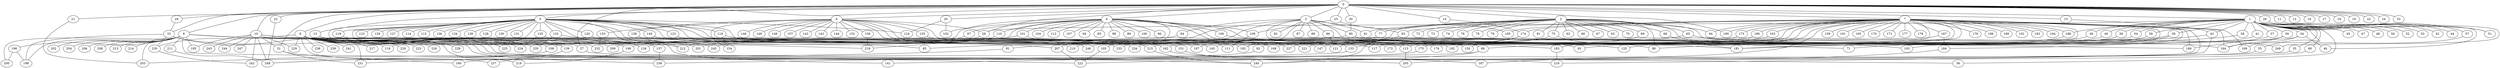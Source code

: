 
graph graphname {
    0 -- 1
0 -- 2
0 -- 3
0 -- 4
0 -- 5
0 -- 6
0 -- 7
0 -- 8
0 -- 9
0 -- 10
0 -- 11
0 -- 12
0 -- 13
0 -- 14
0 -- 15
0 -- 16
0 -- 17
0 -- 18
0 -- 19
0 -- 20
0 -- 21
0 -- 22
0 -- 23
0 -- 24
0 -- 25
0 -- 26
0 -- 27
0 -- 28
0 -- 29
0 -- 30
0 -- 31
0 -- 32
0 -- 33
0 -- 190
1 -- 34
1 -- 35
1 -- 36
1 -- 37
1 -- 38
1 -- 39
1 -- 40
1 -- 41
1 -- 42
1 -- 43
1 -- 44
1 -- 45
1 -- 46
1 -- 47
1 -- 48
1 -- 49
1 -- 50
1 -- 51
1 -- 52
1 -- 53
1 -- 54
1 -- 55
1 -- 56
1 -- 57
1 -- 58
1 -- 59
1 -- 60
1 -- 188
1 -- 28
2 -- 61
2 -- 62
2 -- 63
2 -- 64
2 -- 65
2 -- 66
2 -- 67
2 -- 68
2 -- 69
2 -- 70
2 -- 71
2 -- 72
2 -- 73
2 -- 74
2 -- 75
2 -- 76
2 -- 77
2 -- 78
2 -- 79
2 -- 80
2 -- 81
2 -- 82
2 -- 166
3 -- 83
3 -- 84
3 -- 85
3 -- 86
3 -- 87
3 -- 88
3 -- 89
3 -- 90
3 -- 91
3 -- 92
3 -- 93
3 -- 61
3 -- 182
4 -- 96
4 -- 98
4 -- 99
4 -- 100
4 -- 101
4 -- 102
4 -- 97
4 -- 104
4 -- 105
4 -- 106
4 -- 103
4 -- 108
4 -- 109
4 -- 110
4 -- 111
4 -- 112
4 -- 113
4 -- 107
4 -- 94
4 -- 95
4 -- 218
5 -- 128
5 -- 130
5 -- 131
5 -- 132
5 -- 133
5 -- 134
5 -- 129
5 -- 136
5 -- 137
5 -- 138
5 -- 139
5 -- 140
5 -- 141
5 -- 135
5 -- 114
5 -- 115
5 -- 116
5 -- 117
5 -- 118
5 -- 119
5 -- 120
5 -- 121
5 -- 122
5 -- 123
5 -- 124
5 -- 125
5 -- 126
5 -- 127
5 -- 108
5 -- 162
6 -- 142
6 -- 143
6 -- 144
6 -- 145
6 -- 146
6 -- 147
6 -- 148
6 -- 149
6 -- 150
6 -- 151
6 -- 152
6 -- 153
6 -- 154
6 -- 155
6 -- 156
6 -- 157
6 -- 158
6 -- 28
7 -- 159
7 -- 160
7 -- 161
7 -- 162
7 -- 163
7 -- 164
7 -- 165
7 -- 166
7 -- 167
7 -- 168
7 -- 169
7 -- 170
7 -- 171
7 -- 172
7 -- 173
7 -- 174
7 -- 175
7 -- 176
7 -- 177
7 -- 178
7 -- 179
7 -- 180
7 -- 181
7 -- 182
7 -- 183
7 -- 184
7 -- 185
7 -- 186
7 -- 187
7 -- 188
7 -- 189
7 -- 190
7 -- 191
7 -- 192
7 -- 193
7 -- 194
7 -- 64
7 -- 83
8 -- 195
8 -- 196
8 -- 197
8 -- 198
8 -- 199
8 -- 200
8 -- 201
8 -- 202
8 -- 203
8 -- 204
8 -- 205
8 -- 206
8 -- 207
8 -- 208
8 -- 209
8 -- 210
8 -- 211
8 -- 212
8 -- 213
8 -- 214
8 -- 27
9 -- 215
9 -- 216
9 -- 217
9 -- 218
9 -- 219
9 -- 220
9 -- 221
9 -- 222
9 -- 223
9 -- 224
9 -- 225
9 -- 226
9 -- 227
9 -- 228
9 -- 229
9 -- 230
9 -- 231
9 -- 232
9 -- 233
9 -- 234
9 -- 235
9 -- 236
9 -- 237
9 -- 238
9 -- 239
9 -- 240
9 -- 241
9 -- 85
10 -- 242
10 -- 243
10 -- 244
10 -- 245
10 -- 246
10 -- 247
10 -- 248
10 -- 195
10 -- 31
10 -- 229
11 -- 249
13 -- 235
13 -- 225
14 -- 174
15 -- 43
20 -- 124
20 -- 102
21 -- 203
23 -- 248
25 -- 109
25 -- 185
26 -- 51
27 -- 36
28 -- 212
29 -- 32
30 -- 90
31 -- 231
31 -- 160
32 -- 116
32 -- 198
32 -- 108
32 -- 230
34 -- 46
34 -- 125
34 -- 169
35 -- 222
37 -- 166
38 -- 121
38 -- 221
39 -- 88
39 -- 150
39 -- 71
40 -- 227
41 -- 181
43 -- 216
43 -- 93
49 -- 197
54 -- 133
55 -- 242
56 -- 164
56 -- 103
57 -- 164
58 -- 80
59 -- 117
60 -- 205
65 -- 113
65 -- 249
68 -- 181
69 -- 121
75 -- 80
75 -- 147
77 -- 145
82 -- 231
83 -- 240
84 -- 245
86 -- 121
86 -- 183
88 -- 248
88 -- 240
90 -- 201
90 -- 181
91 -- 248
97 -- 209
101 -- 199
101 -- 176
105 -- 222
106 -- 192
108 -- 203
109 -- 111
110 -- 126
113 -- 205
118 -- 164
118 -- 154
119 -- 139
120 -- 126
122 -- 168
132 -- 182
132 -- 235
133 -- 141
134 -- 199
135 -- 224
135 -- 162
137 -- 238
139 -- 237
140 -- 215
151 -- 187
153 -- 232
155 -- 172
156 -- 218
158 -- 212
162 -- 187
163 -- 233
167 -- 234
167 -- 184
173 -- 210
174 -- 175
174 -- 207
175 -- 238
180 -- 246
183 -- 216
184 -- 187
188 -- 215
196 -- 198
196 -- 200
199 -- 219
207 -- 222
211 -- 248
215 -- 240
230 -- 242

}
